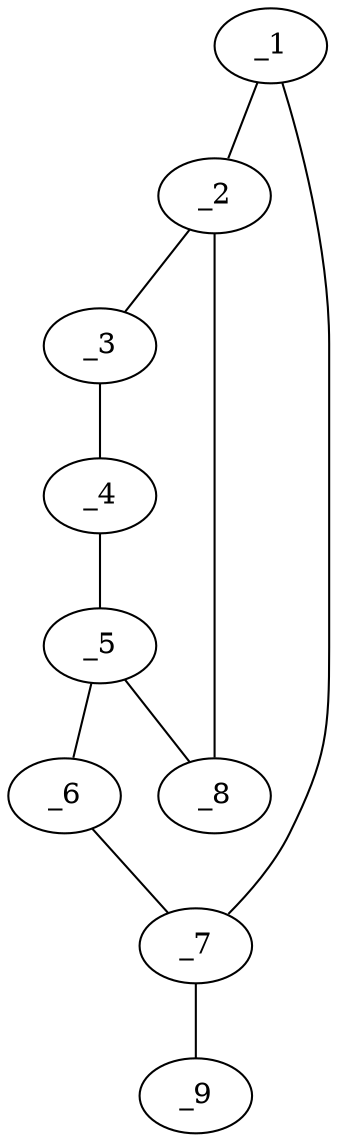 graph molid670181 {
	_1	 [charge=0,
		chem=1,
		symbol="C  ",
		x="3.7796",
		y="-1.5492"];
	_2	 [charge=0,
		chem=1,
		symbol="C  ",
		x="5.3147",
		y="-0.3061"];
	_1 -- _2	 [valence=1];
	_7	 [charge=0,
		chem=1,
		symbol="C  ",
		x="2.866",
		y="-1.1425"];
	_1 -- _7	 [valence=1];
	_3	 [charge=0,
		chem=1,
		symbol="C  ",
		x="7.1467",
		y="-1.0649"];
	_2 -- _3	 [valence=1];
	_8	 [charge=0,
		chem=5,
		symbol="S  ",
		x="4.8369",
		y="1.6425"];
	_2 -- _8	 [valence=1];
	_4	 [charge=0,
		chem=1,
		symbol="C  ",
		x="7.4055",
		y="-0.099"];
	_3 -- _4	 [valence=1];
	_5	 [charge=0,
		chem=1,
		symbol="C  ",
		x="5.5735",
		y="0.6599"];
	_4 -- _5	 [valence=1];
	_6	 [charge=0,
		chem=1,
		symbol="C  ",
		x="2.9706",
		y="-0.148"];
	_5 -- _6	 [valence=1];
	_5 -- _8	 [valence=1];
	_6 -- _7	 [valence=1];
	_9	 [charge=0,
		chem=2,
		symbol="O  ",
		x=2,
		y="-1.6425"];
	_7 -- _9	 [valence=1];
}
